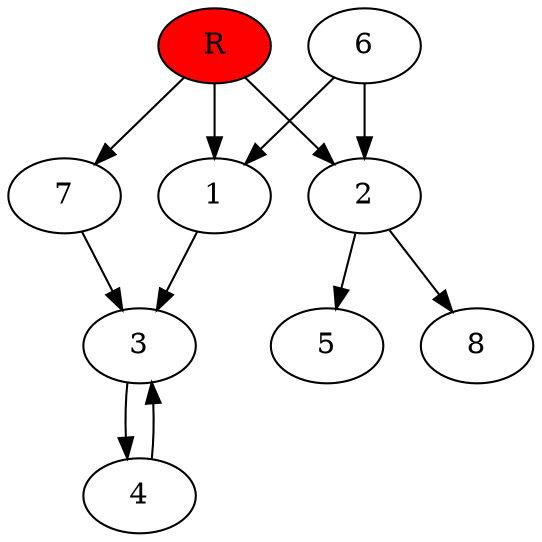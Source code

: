 digraph prb36499 {
	1
	2
	3
	4
	5
	6
	7
	8
	R [fillcolor="#ff0000" style=filled]
	1 -> 3
	2 -> 5
	2 -> 8
	3 -> 4
	4 -> 3
	6 -> 1
	6 -> 2
	7 -> 3
	R -> 1
	R -> 2
	R -> 7
}
